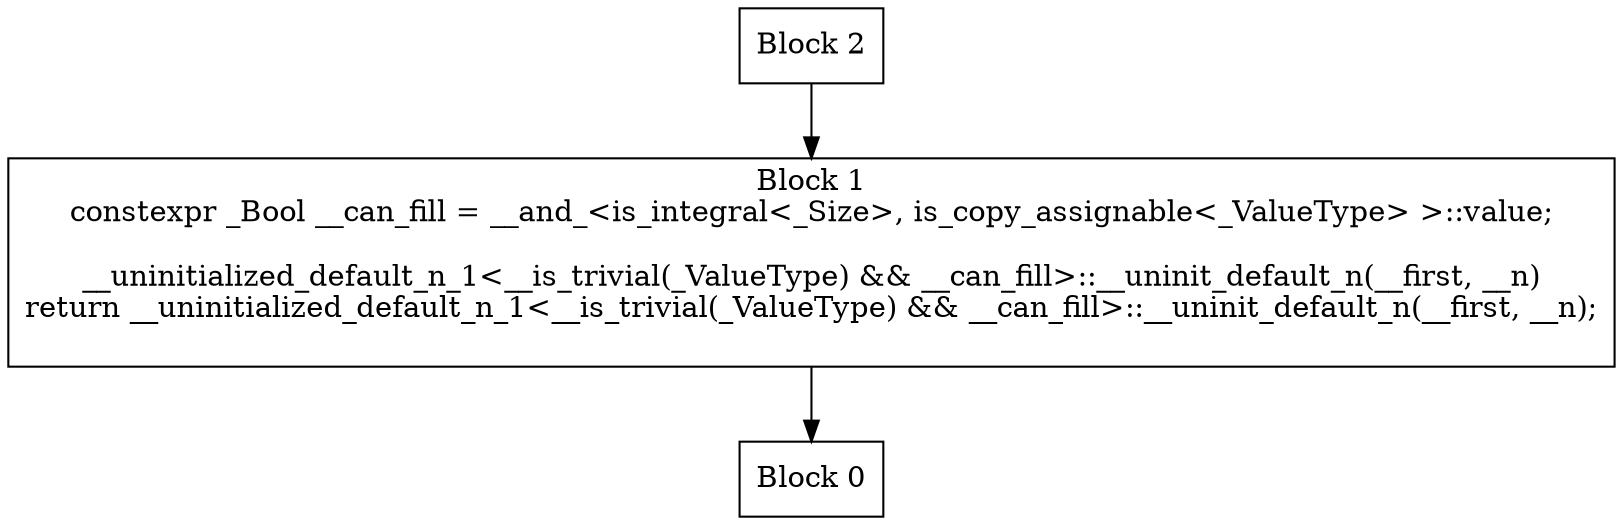 digraph CFG {
  node [shape=box];
  0 [label="Block 0\n"];
  1 [label="Block 1\nconstexpr _Bool __can_fill = __and_<is_integral<_Size>, is_copy_assignable<_ValueType> >::value;
\n__uninitialized_default_n_1<__is_trivial(_ValueType) && __can_fill>::__uninit_default_n(__first, __n)\nreturn __uninitialized_default_n_1<__is_trivial(_ValueType) && __can_fill>::__uninit_default_n(__first, __n);
\n"];
  2 [label="Block 2\n"];
  1 -> 0;
  2 -> 1;
}
